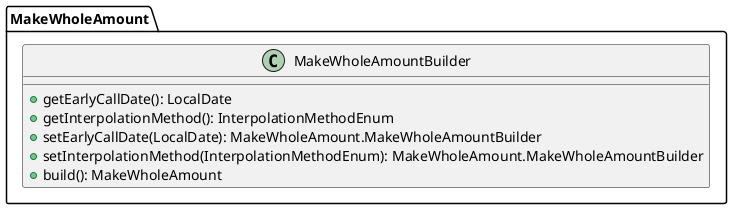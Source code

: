 @startuml

    class MakeWholeAmount.MakeWholeAmountBuilder [[MakeWholeAmount.MakeWholeAmountBuilder.html]] {
        +getEarlyCallDate(): LocalDate
        +getInterpolationMethod(): InterpolationMethodEnum
        +setEarlyCallDate(LocalDate): MakeWholeAmount.MakeWholeAmountBuilder
        +setInterpolationMethod(InterpolationMethodEnum): MakeWholeAmount.MakeWholeAmountBuilder
        +build(): MakeWholeAmount
    }

@enduml
